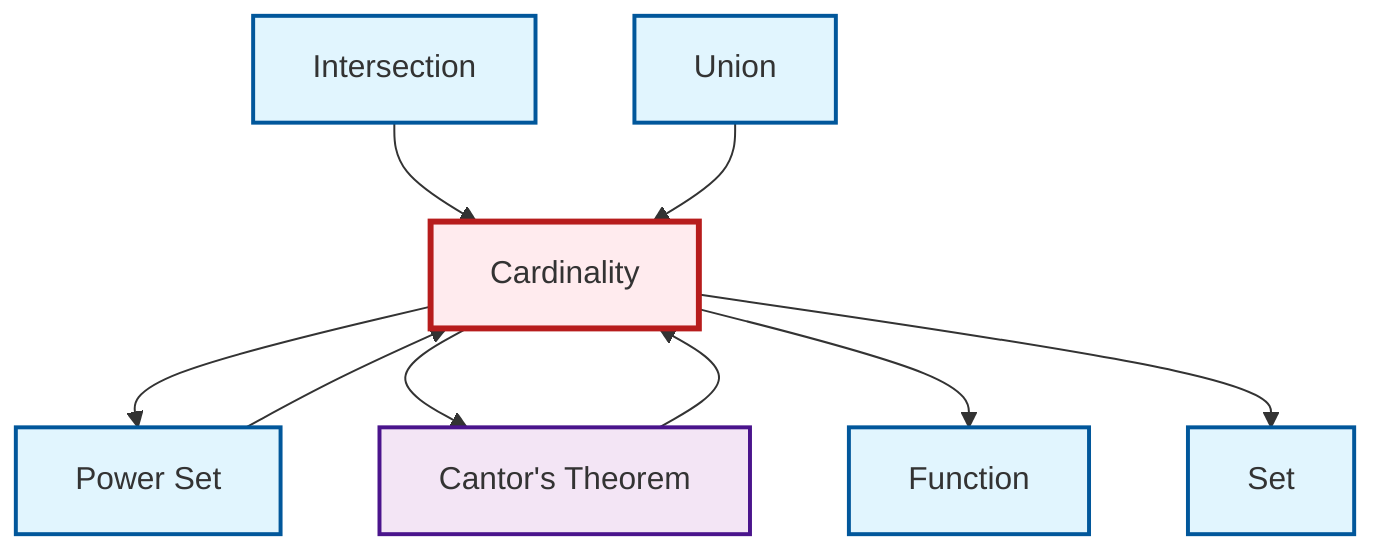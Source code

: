 graph TD
    classDef definition fill:#e1f5fe,stroke:#01579b,stroke-width:2px
    classDef theorem fill:#f3e5f5,stroke:#4a148c,stroke-width:2px
    classDef axiom fill:#fff3e0,stroke:#e65100,stroke-width:2px
    classDef example fill:#e8f5e9,stroke:#1b5e20,stroke-width:2px
    classDef current fill:#ffebee,stroke:#b71c1c,stroke-width:3px
    def-union["Union"]:::definition
    def-function["Function"]:::definition
    def-cardinality["Cardinality"]:::definition
    def-intersection["Intersection"]:::definition
    def-set["Set"]:::definition
    def-power-set["Power Set"]:::definition
    thm-cantor["Cantor's Theorem"]:::theorem
    def-cardinality --> def-power-set
    def-cardinality --> thm-cantor
    thm-cantor --> def-cardinality
    def-intersection --> def-cardinality
    def-union --> def-cardinality
    def-cardinality --> def-function
    def-power-set --> def-cardinality
    def-cardinality --> def-set
    class def-cardinality current